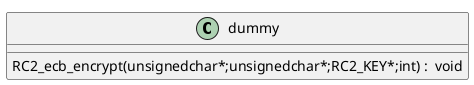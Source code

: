 @startuml
!pragma layout smetana
class dummy {
RC2_ecb_encrypt(unsignedchar*;unsignedchar*;RC2_KEY*;int) :  void  [[[./../../.././qc/crypto/rc2/rc2_ecb.c.html#74]]]
} 
@enduml
